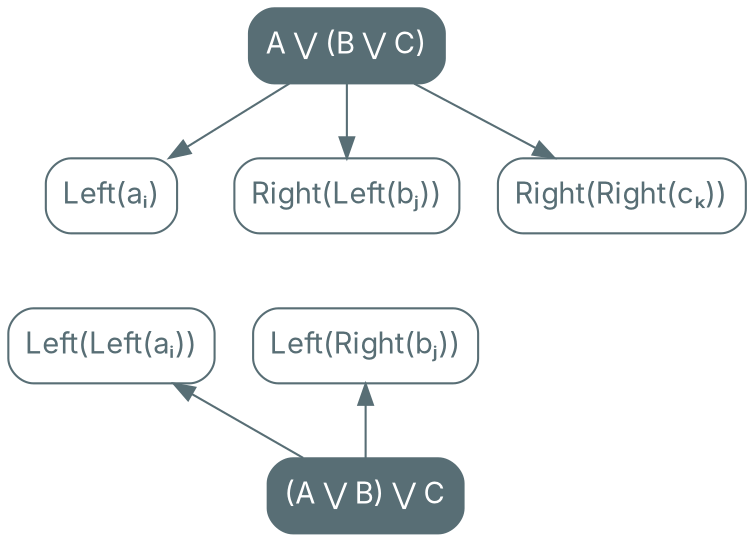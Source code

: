 digraph {
    bgcolor=transparent

    // Default theme: enabled
    node[shape="rectangle" style="rounded,filled" color="#586E75" fillcolor="#586E75" fontcolor="#ffffff" fontname="Inter,Arial"]
    edge [color="#586E75" fontcolor="#000000" fontname="Inter,Arial" fontsize=11]

    LeftAssoc[label="A ⋁ (B ⋁ C)"]
    LeftA[label="Left(aᵢ)" fillcolor="#ffffff" fontcolor="#586E75"]
    RightLeftB[label="Right(Left(bⱼ))" fillcolor="#ffffff" fontcolor="#586E75"]
    RightRightC[label="Right(Right(cₖ))" fillcolor="#ffffff" fontcolor="#586E75"]

    LeftAssoc -> LeftA
    LeftAssoc -> RightLeftB
    LeftAssoc -> RightRightC

    RightAssoc[label="(A ⋁ B) ⋁ C"]
    LeftLeftA[label="Left(Left(aᵢ))" fillcolor="#ffffff" fontcolor="#586E75"]
    LeftRightB[label="Left(Right(bⱼ))" fillcolor="#ffffff" fontcolor="#586E75"]
    RightC[label="Right(cₖ)" fillcolor="#ffffff" fontcolor="#586E75" style=invis]

    LeftLeftA -> RightAssoc[dir=back]
    LeftRightB -> RightAssoc[dir=back]
    RightC -> RightAssoc[dir=back style=invis]

    LeftA -> LeftLeftA[style=invis]
    RightLeftB -> LeftRightB[style=invis]
    RightRightC -> RightC[style=invis]
    LeftLeftA -> LeftA[style=invis]
    LeftRightB -> RightLeftB[style=invis]
    RightC -> RightRightC[style=invis]
}
